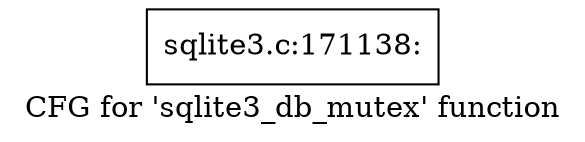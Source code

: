 digraph "CFG for 'sqlite3_db_mutex' function" {
	label="CFG for 'sqlite3_db_mutex' function";

	Node0x55c0f5b431a0 [shape=record,label="{sqlite3.c:171138:}"];
}
